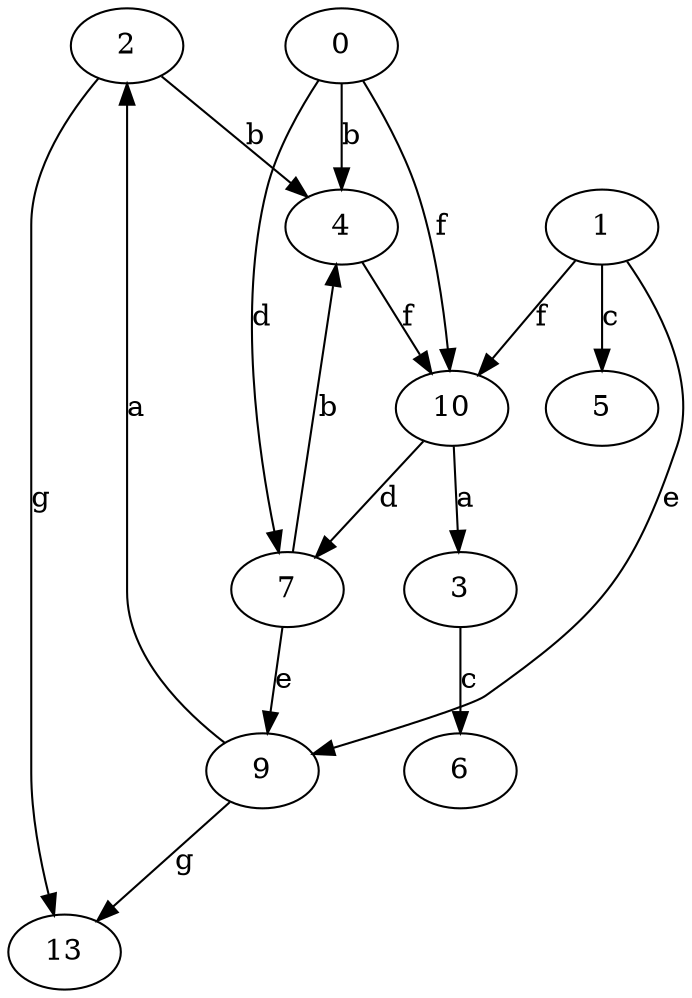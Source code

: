strict digraph  {
2;
3;
4;
5;
6;
7;
0;
1;
9;
10;
13;
2 -> 4  [label=b];
2 -> 13  [label=g];
3 -> 6  [label=c];
4 -> 10  [label=f];
7 -> 4  [label=b];
7 -> 9  [label=e];
0 -> 4  [label=b];
0 -> 7  [label=d];
0 -> 10  [label=f];
1 -> 5  [label=c];
1 -> 9  [label=e];
1 -> 10  [label=f];
9 -> 2  [label=a];
9 -> 13  [label=g];
10 -> 3  [label=a];
10 -> 7  [label=d];
}
